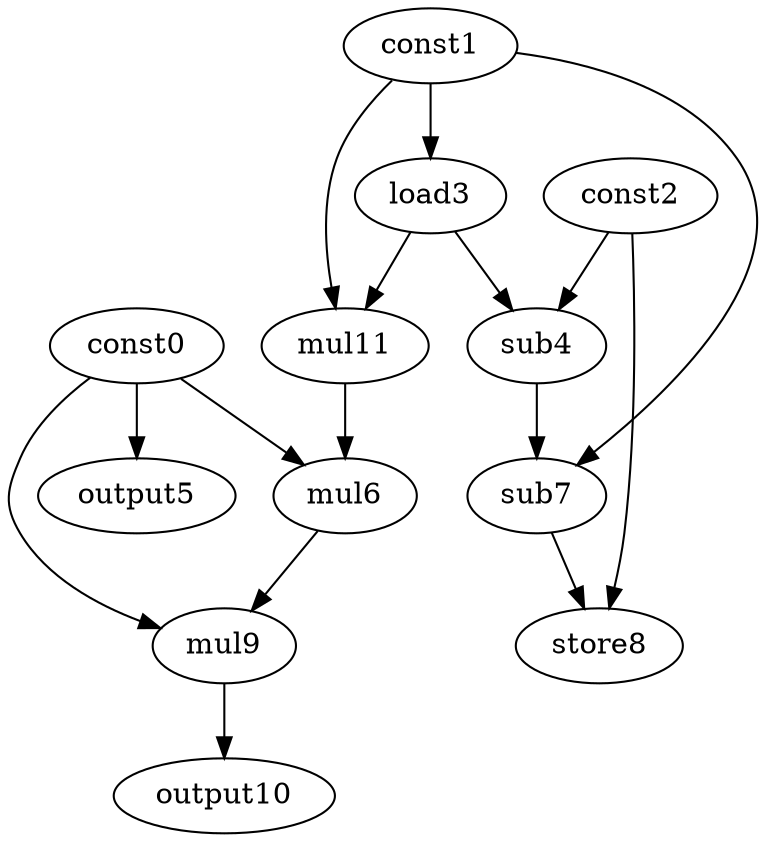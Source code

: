 digraph G { 
const0[opcode=const]; 
const1[opcode=const]; 
const2[opcode=const]; 
load3[opcode=load]; 
sub4[opcode=sub]; 
output5[opcode=output]; 
mul6[opcode=mul]; 
sub7[opcode=sub]; 
store8[opcode=store]; 
mul9[opcode=mul]; 
output10[opcode=output]; 
mul11[opcode=mul]; 
const1->load3[operand=0];
const0->output5[operand=0];
const2->sub4[operand=0];
load3->sub4[operand=1];
const1->mul11[operand=0];
load3->mul11[operand=1];
const0->mul6[operand=0];
mul11->mul6[operand=1];
const1->sub7[operand=0];
sub4->sub7[operand=1];
const2->store8[operand=0];
sub7->store8[operand=1];
const0->mul9[operand=0];
mul6->mul9[operand=1];
mul9->output10[operand=0];
}
